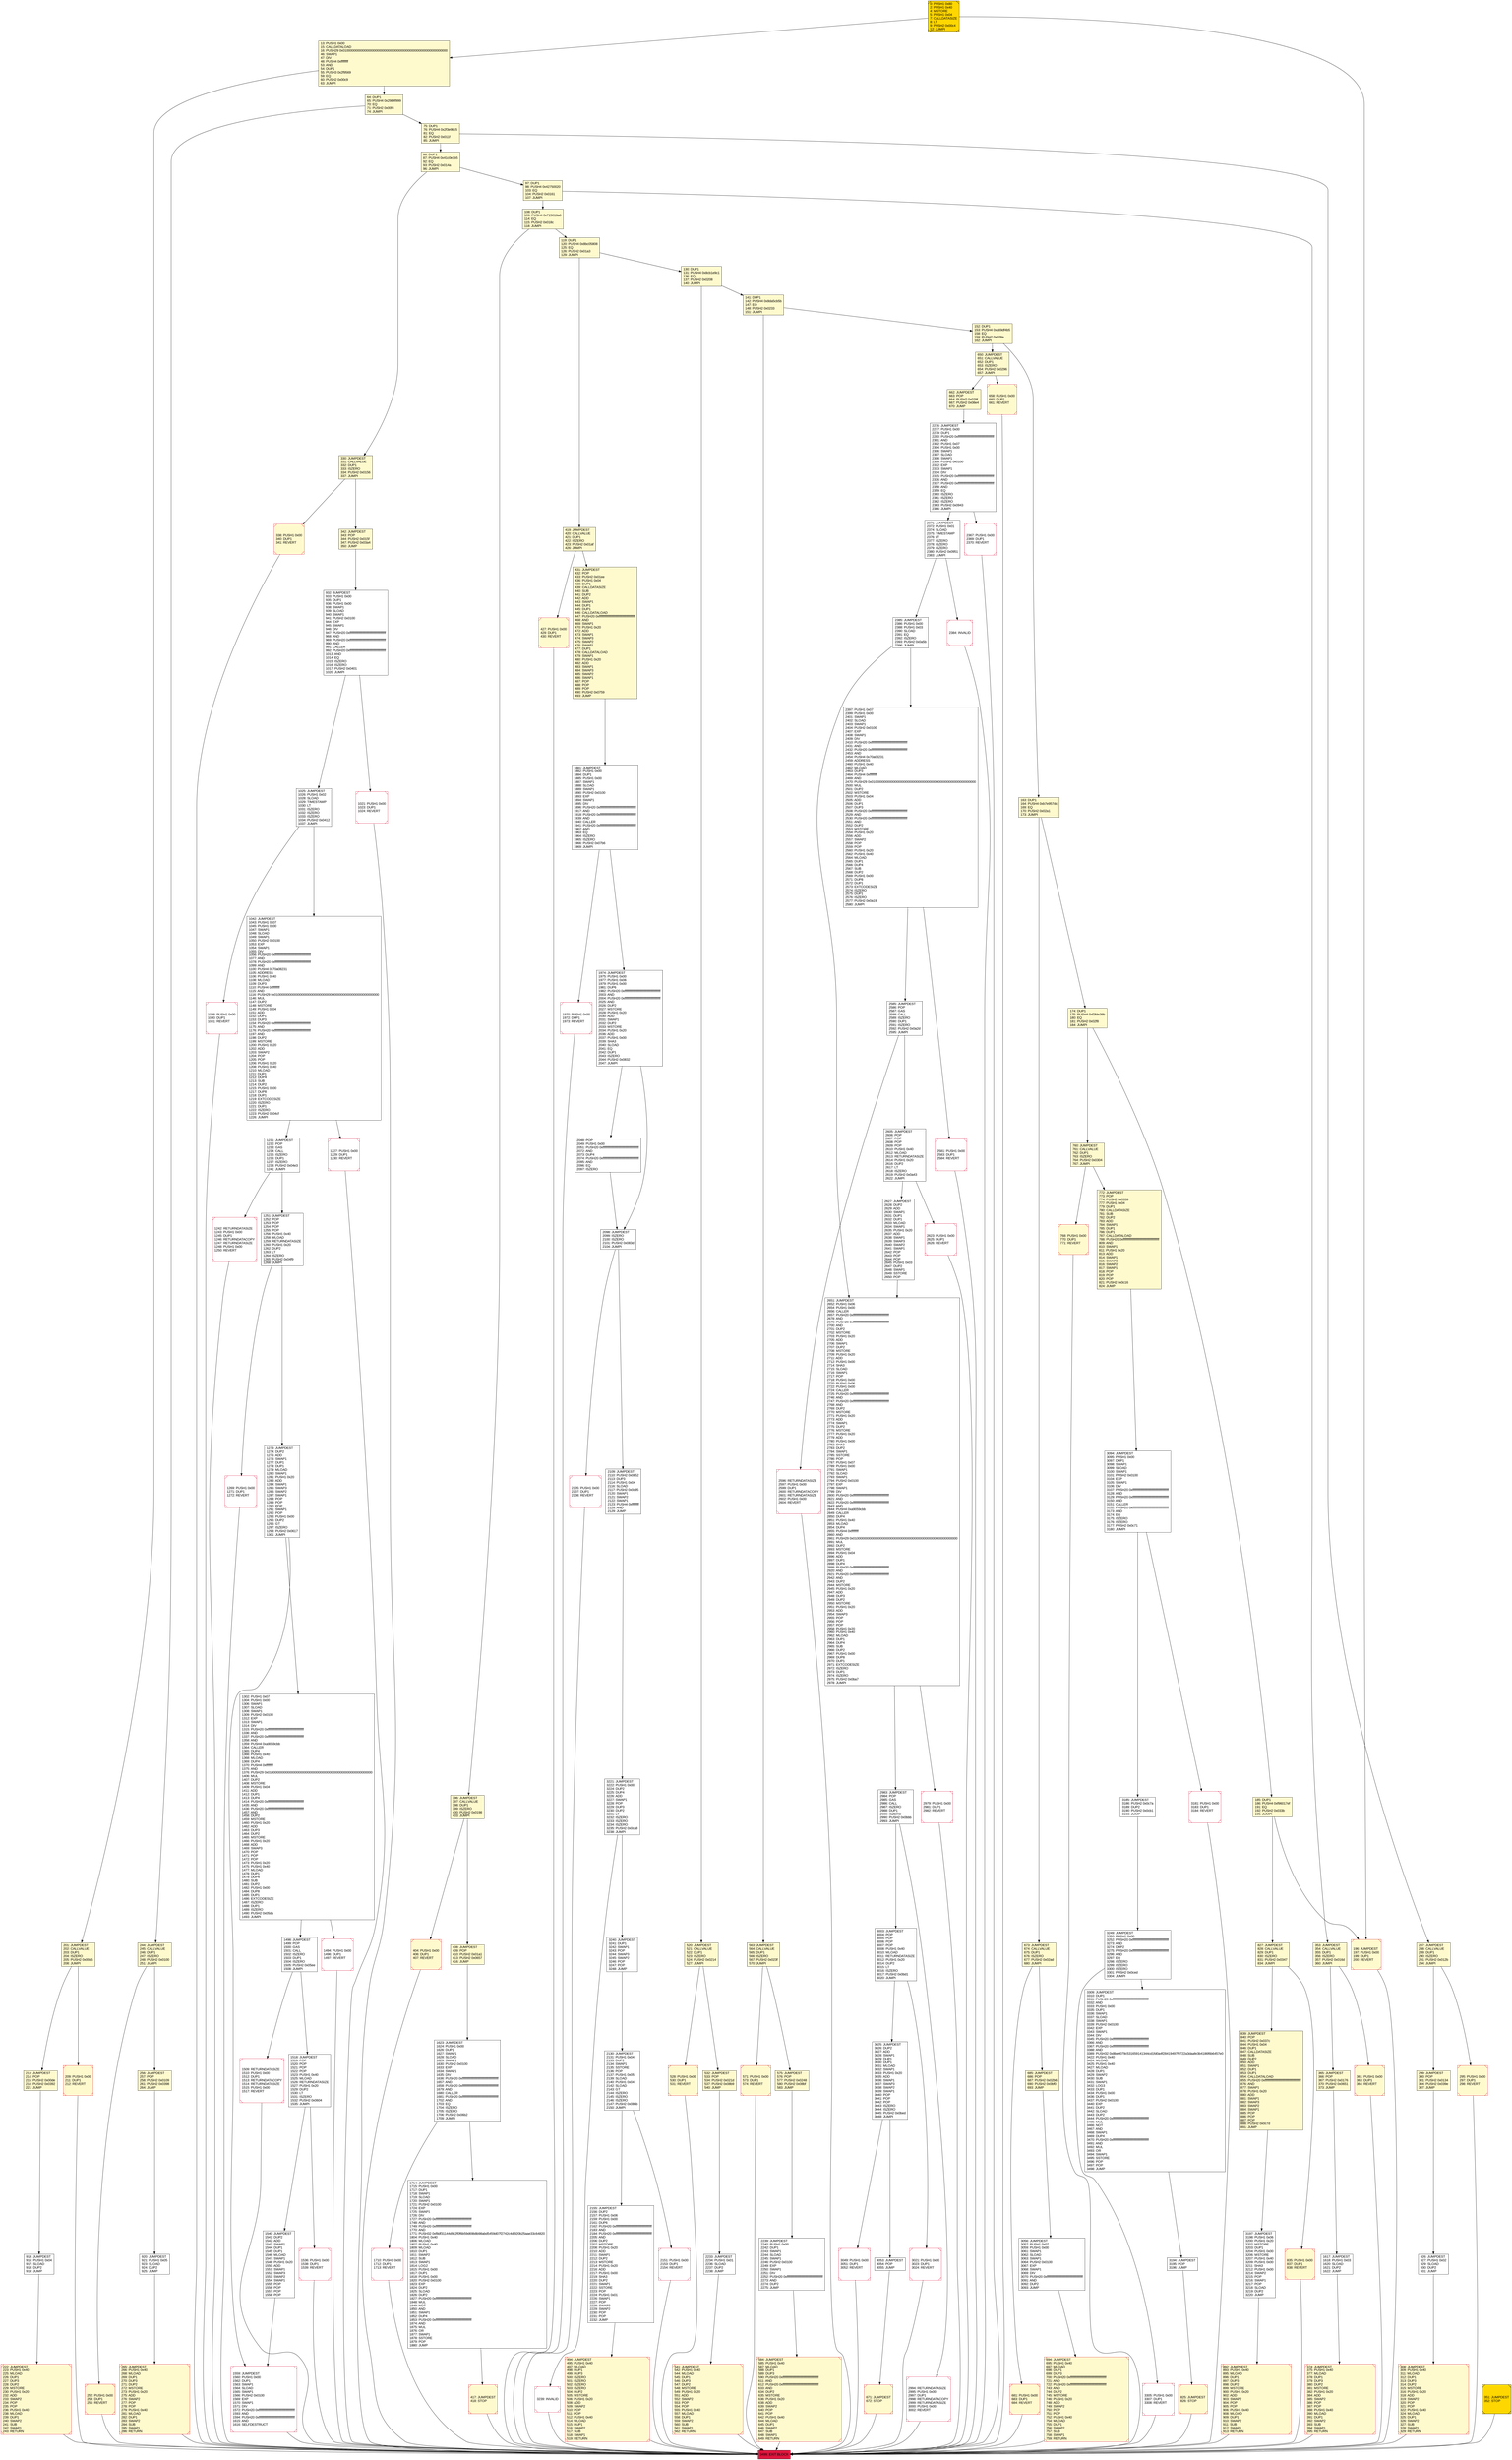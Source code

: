 digraph G {
bgcolor=transparent rankdir=UD;
node [shape=box style=filled color=black fillcolor=white fontname=arial fontcolor=black];
3249 [label="3249: JUMPDEST\l3250: PUSH1 0x00\l3252: PUSH20 0xffffffffffffffffffffffffffffffffffffffff\l3273: AND\l3274: DUP2\l3275: PUSH20 0xffffffffffffffffffffffffffffffffffffffff\l3296: AND\l3297: EQ\l3298: ISZERO\l3299: ISZERO\l3300: ISZERO\l3301: PUSH2 0x0ced\l3304: JUMPI\l" ];
760 [label="760: JUMPDEST\l761: CALLVALUE\l762: DUP1\l763: ISZERO\l764: PUSH2 0x0304\l767: JUMPI\l" fillcolor=lemonchiffon ];
2979 [label="2979: PUSH1 0x00\l2981: DUP1\l2982: REVERT\l" shape=Msquare color=crimson ];
827 [label="827: JUMPDEST\l828: CALLVALUE\l829: DUP1\l830: ISZERO\l831: PUSH2 0x0347\l834: JUMPI\l" fillcolor=lemonchiffon ];
3094 [label="3094: JUMPDEST\l3095: PUSH1 0x00\l3097: DUP1\l3098: SWAP1\l3099: SLOAD\l3100: SWAP1\l3101: PUSH2 0x0100\l3104: EXP\l3105: SWAP1\l3106: DIV\l3107: PUSH20 0xffffffffffffffffffffffffffffffffffffffff\l3128: AND\l3129: PUSH20 0xffffffffffffffffffffffffffffffffffffffff\l3150: AND\l3151: CALLER\l3152: PUSH20 0xffffffffffffffffffffffffffffffffffffffff\l3173: AND\l3174: EQ\l3175: ISZERO\l3176: ISZERO\l3177: PUSH2 0x0c71\l3180: JUMPI\l" ];
681 [label="681: PUSH1 0x00\l683: DUP1\l684: REVERT\l" fillcolor=lemonchiffon shape=Msquare color=crimson ];
427 [label="427: PUSH1 0x00\l429: DUP1\l430: REVERT\l" fillcolor=lemonchiffon shape=Msquare color=crimson ];
671 [label="671: JUMPDEST\l672: STOP\l" fillcolor=lemonchiffon shape=Msquare color=crimson ];
1710 [label="1710: PUSH1 0x00\l1712: DUP1\l1713: REVERT\l" shape=Msquare color=crimson ];
1970 [label="1970: PUSH1 0x00\l1972: DUP1\l1973: REVERT\l" shape=Msquare color=crimson ];
2627 [label="2627: JUMPDEST\l2628: DUP2\l2629: ADD\l2630: SWAP1\l2631: DUP1\l2632: DUP1\l2633: MLOAD\l2634: SWAP1\l2635: PUSH1 0x20\l2637: ADD\l2638: SWAP1\l2639: SWAP3\l2640: SWAP2\l2641: SWAP1\l2642: POP\l2643: POP\l2644: POP\l2645: PUSH1 0x03\l2647: DUP2\l2648: SWAP1\l2649: SSTORE\l2650: POP\l" ];
3239 [label="3239: INVALID\l" shape=Msquare color=crimson ];
584 [label="584: JUMPDEST\l585: PUSH1 0x40\l587: MLOAD\l588: DUP1\l589: DUP3\l590: PUSH20 0xffffffffffffffffffffffffffffffffffffffff\l611: AND\l612: PUSH20 0xffffffffffffffffffffffffffffffffffffffff\l633: AND\l634: DUP2\l635: MSTORE\l636: PUSH1 0x20\l638: ADD\l639: SWAP2\l640: POP\l641: POP\l642: PUSH1 0x40\l644: MLOAD\l645: DUP1\l646: SWAP2\l647: SUB\l648: SWAP1\l649: RETURN\l" fillcolor=lemonchiffon shape=Msquare color=crimson ];
0 [label="0: PUSH1 0x80\l2: PUSH1 0x40\l4: MSTORE\l5: PUSH1 0x04\l7: CALLDATASIZE\l8: LT\l9: PUSH2 0x00c4\l12: JUMPI\l" fillcolor=lemonchiffon shape=Msquare fillcolor=gold ];
97 [label="97: DUP1\l98: PUSH4 0x42750020\l103: EQ\l104: PUSH2 0x0161\l107: JUMPI\l" fillcolor=lemonchiffon ];
1025 [label="1025: JUMPDEST\l1026: PUSH1 0x02\l1028: SLOAD\l1029: TIMESTAMP\l1030: LT\l1031: ISZERO\l1032: ISZERO\l1033: ISZERO\l1034: PUSH2 0x0412\l1037: JUMPI\l" ];
839 [label="839: JUMPDEST\l840: POP\l841: PUSH2 0x037c\l844: PUSH1 0x04\l846: DUP1\l847: CALLDATASIZE\l848: SUB\l849: DUP2\l850: ADD\l851: SWAP1\l852: DUP1\l853: DUP1\l854: CALLDATALOAD\l855: PUSH20 0xffffffffffffffffffffffffffffffffffffffff\l876: AND\l877: SWAP1\l878: PUSH1 0x20\l880: ADD\l881: SWAP1\l882: SWAP3\l883: SWAP2\l884: SWAP1\l885: POP\l886: POP\l887: POP\l888: PUSH2 0x0c7d\l891: JUMP\l" fillcolor=lemonchiffon ];
1231 [label="1231: JUMPDEST\l1232: POP\l1233: GAS\l1234: CALL\l1235: ISZERO\l1236: DUP1\l1237: ISZERO\l1238: PUSH2 0x04e3\l1241: JUMPI\l" ];
1559 [label="1559: JUMPDEST\l1560: PUSH1 0x00\l1562: DUP1\l1563: SWAP1\l1564: SLOAD\l1565: SWAP1\l1566: PUSH2 0x0100\l1569: EXP\l1570: SWAP1\l1571: DIV\l1572: PUSH20 0xffffffffffffffffffffffffffffffffffffffff\l1593: AND\l1594: PUSH20 0xffffffffffffffffffffffffffffffffffffffff\l1615: AND\l1616: SELFDESTRUCT\l" shape=Msquare color=crimson ];
658 [label="658: PUSH1 0x00\l660: DUP1\l661: REVERT\l" fillcolor=lemonchiffon shape=Msquare color=crimson ];
299 [label="299: JUMPDEST\l300: POP\l301: PUSH2 0x0134\l304: PUSH2 0x039e\l307: JUMP\l" fillcolor=lemonchiffon ];
404 [label="404: PUSH1 0x00\l406: DUP1\l407: REVERT\l" fillcolor=lemonchiffon shape=Msquare color=crimson ];
417 [label="417: JUMPDEST\l418: STOP\l" fillcolor=lemonchiffon shape=Msquare color=crimson ];
163 [label="163: DUP1\l164: PUSH4 0xb7e957dc\l169: EQ\l170: PUSH2 0x02a1\l173: JUMPI\l" fillcolor=lemonchiffon ];
213 [label="213: JUMPDEST\l214: POP\l215: PUSH2 0x00de\l218: PUSH2 0x0392\l221: JUMP\l" fillcolor=lemonchiffon ];
408 [label="408: JUMPDEST\l409: POP\l410: PUSH2 0x01a1\l413: PUSH2 0x0657\l416: JUMP\l" fillcolor=lemonchiffon ];
287 [label="287: JUMPDEST\l288: CALLVALUE\l289: DUP1\l290: ISZERO\l291: PUSH2 0x012b\l294: JUMPI\l" fillcolor=lemonchiffon ];
2596 [label="2596: RETURNDATASIZE\l2597: PUSH1 0x00\l2599: DUP1\l2600: RETURNDATACOPY\l2601: RETURNDATASIZE\l2602: PUSH1 0x00\l2604: REVERT\l" shape=Msquare color=crimson ];
108 [label="108: DUP1\l109: PUSH4 0x715018a6\l114: EQ\l115: PUSH2 0x018c\l118: JUMPI\l" fillcolor=lemonchiffon ];
3049 [label="3049: PUSH1 0x00\l3051: DUP1\l3052: REVERT\l" shape=Msquare color=crimson ];
3305 [label="3305: PUSH1 0x00\l3307: DUP1\l3308: REVERT\l" shape=Msquare color=crimson ];
932 [label="932: JUMPDEST\l933: PUSH1 0x00\l935: DUP1\l936: PUSH1 0x00\l938: SWAP1\l939: SLOAD\l940: SWAP1\l941: PUSH2 0x0100\l944: EXP\l945: SWAP1\l946: DIV\l947: PUSH20 0xffffffffffffffffffffffffffffffffffffffff\l968: AND\l969: PUSH20 0xffffffffffffffffffffffffffffffffffffffff\l990: AND\l991: CALLER\l992: PUSH20 0xffffffffffffffffffffffffffffffffffffffff\l1013: AND\l1014: EQ\l1015: ISZERO\l1016: ISZERO\l1017: PUSH2 0x0401\l1020: JUMPI\l" ];
532 [label="532: JUMPDEST\l533: POP\l534: PUSH2 0x021d\l537: PUSH2 0x08b9\l540: JUMP\l" fillcolor=lemonchiffon ];
1251 [label="1251: JUMPDEST\l1252: POP\l1253: POP\l1254: POP\l1255: POP\l1256: PUSH1 0x40\l1258: MLOAD\l1259: RETURNDATASIZE\l1260: PUSH1 0x20\l1262: DUP2\l1263: LT\l1264: ISZERO\l1265: PUSH2 0x04f9\l1268: JUMPI\l" ];
353 [label="353: JUMPDEST\l354: CALLVALUE\l355: DUP1\l356: ISZERO\l357: PUSH2 0x016d\l360: JUMPI\l" fillcolor=lemonchiffon ];
1974 [label="1974: JUMPDEST\l1975: PUSH1 0x00\l1977: PUSH1 0x06\l1979: PUSH1 0x00\l1981: DUP6\l1982: PUSH20 0xffffffffffffffffffffffffffffffffffffffff\l2003: AND\l2004: PUSH20 0xffffffffffffffffffffffffffffffffffffffff\l2025: AND\l2026: DUP2\l2027: MSTORE\l2028: PUSH1 0x20\l2030: ADD\l2031: SWAP1\l2032: DUP2\l2033: MSTORE\l2034: PUSH1 0x20\l2036: ADD\l2037: PUSH1 0x00\l2039: SHA3\l2040: SLOAD\l2041: EQ\l2042: DUP1\l2043: ISZERO\l2044: PUSH2 0x0832\l2047: JUMPI\l" ];
1269 [label="1269: PUSH1 0x00\l1271: DUP1\l1272: REVERT\l" shape=Msquare color=crimson ];
662 [label="662: JUMPDEST\l663: POP\l664: PUSH2 0x029f\l667: PUSH2 0x08e4\l670: JUMP\l" fillcolor=lemonchiffon ];
2385 [label="2385: JUMPDEST\l2386: PUSH1 0x00\l2388: PUSH1 0x03\l2390: SLOAD\l2391: EQ\l2392: ISZERO\l2393: PUSH2 0x0a5b\l2396: JUMPI\l" ];
1881 [label="1881: JUMPDEST\l1882: PUSH1 0x00\l1884: DUP1\l1885: PUSH1 0x00\l1887: SWAP1\l1888: SLOAD\l1889: SWAP1\l1890: PUSH2 0x0100\l1893: EXP\l1894: SWAP1\l1895: DIV\l1896: PUSH20 0xffffffffffffffffffffffffffffffffffffffff\l1917: AND\l1918: PUSH20 0xffffffffffffffffffffffffffffffffffffffff\l1939: AND\l1940: CALLER\l1941: PUSH20 0xffffffffffffffffffffffffffffffffffffffff\l1962: AND\l1963: EQ\l1964: ISZERO\l1965: ISZERO\l1966: PUSH2 0x07b6\l1969: JUMPI\l" ];
914 [label="914: JUMPDEST\l915: PUSH1 0x04\l917: SLOAD\l918: DUP2\l919: JUMP\l" ];
1021 [label="1021: PUSH1 0x00\l1023: DUP1\l1024: REVERT\l" shape=Msquare color=crimson ];
252 [label="252: PUSH1 0x00\l254: DUP1\l255: REVERT\l" fillcolor=lemonchiffon shape=Msquare color=crimson ];
3194 [label="3194: JUMPDEST\l3195: POP\l3196: JUMP\l" ];
2983 [label="2983: JUMPDEST\l2984: POP\l2985: GAS\l2986: CALL\l2987: ISZERO\l2988: DUP1\l2989: ISZERO\l2990: PUSH2 0x0bbb\l2993: JUMPI\l" ];
431 [label="431: JUMPDEST\l432: POP\l433: PUSH2 0x01ee\l436: PUSH1 0x04\l438: DUP1\l439: CALLDATASIZE\l440: SUB\l441: DUP2\l442: ADD\l443: SWAP1\l444: DUP1\l445: DUP1\l446: CALLDATALOAD\l447: PUSH20 0xffffffffffffffffffffffffffffffffffffffff\l468: AND\l469: SWAP1\l470: PUSH1 0x20\l472: ADD\l473: SWAP1\l474: SWAP3\l475: SWAP2\l476: SWAP1\l477: DUP1\l478: CALLDATALOAD\l479: SWAP1\l480: PUSH1 0x20\l482: ADD\l483: SWAP1\l484: SWAP3\l485: SWAP2\l486: SWAP1\l487: POP\l488: POP\l489: POP\l490: PUSH2 0x0759\l493: JUMP\l" fillcolor=lemonchiffon ];
2155 [label="2155: JUMPDEST\l2156: DUP2\l2157: PUSH1 0x06\l2159: PUSH1 0x00\l2161: DUP6\l2162: PUSH20 0xffffffffffffffffffffffffffffffffffffffff\l2183: AND\l2184: PUSH20 0xffffffffffffffffffffffffffffffffffffffff\l2205: AND\l2206: DUP2\l2207: MSTORE\l2208: PUSH1 0x20\l2210: ADD\l2211: SWAP1\l2212: DUP2\l2213: MSTORE\l2214: PUSH1 0x20\l2216: ADD\l2217: PUSH1 0x00\l2219: SHA3\l2220: DUP2\l2221: SWAP1\l2222: SSTORE\l2223: POP\l2224: PUSH1 0x01\l2226: SWAP1\l2227: POP\l2228: SWAP3\l2229: SWAP2\l2230: POP\l2231: POP\l2232: JUMP\l" ];
419 [label="419: JUMPDEST\l420: CALLVALUE\l421: DUP1\l422: ISZERO\l423: PUSH2 0x01af\l426: JUMPI\l" fillcolor=lemonchiffon ];
3221 [label="3221: JUMPDEST\l3222: PUSH1 0x00\l3224: DUP2\l3225: DUP4\l3226: ADD\l3227: SWAP1\l3228: POP\l3229: DUP3\l3230: DUP2\l3231: LT\l3232: ISZERO\l3233: ISZERO\l3234: ISZERO\l3235: PUSH2 0x0ca8\l3238: JUMPI\l" ];
1498 [label="1498: JUMPDEST\l1499: POP\l1500: GAS\l1501: CALL\l1502: ISZERO\l1503: DUP1\l1504: ISZERO\l1505: PUSH2 0x05ee\l1508: JUMPI\l" ];
1518 [label="1518: JUMPDEST\l1519: POP\l1520: POP\l1521: POP\l1522: POP\l1523: PUSH1 0x40\l1525: MLOAD\l1526: RETURNDATASIZE\l1527: PUSH1 0x20\l1529: DUP2\l1530: LT\l1531: ISZERO\l1532: PUSH2 0x0604\l1535: JUMPI\l" ];
1227 [label="1227: PUSH1 0x00\l1229: DUP1\l1230: REVERT\l" shape=Msquare color=crimson ];
244 [label="244: JUMPDEST\l245: CALLVALUE\l246: DUP1\l247: ISZERO\l248: PUSH2 0x0100\l251: JUMPI\l" fillcolor=lemonchiffon ];
3021 [label="3021: PUSH1 0x00\l3023: DUP1\l3024: REVERT\l" shape=Msquare color=crimson ];
64 [label="64: DUP1\l65: PUSH4 0x2984f999\l70: EQ\l71: PUSH2 0x00f4\l74: JUMPI\l" fillcolor=lemonchiffon ];
222 [label="222: JUMPDEST\l223: PUSH1 0x40\l225: MLOAD\l226: DUP1\l227: DUP3\l228: DUP2\l229: MSTORE\l230: PUSH1 0x20\l232: ADD\l233: SWAP2\l234: POP\l235: POP\l236: PUSH1 0x40\l238: MLOAD\l239: DUP1\l240: SWAP2\l241: SUB\l242: SWAP1\l243: RETURN\l" fillcolor=lemonchiffon shape=Msquare color=crimson ];
920 [label="920: JUMPDEST\l921: PUSH1 0x05\l923: SLOAD\l924: DUP2\l925: JUMP\l" ];
2109 [label="2109: JUMPDEST\l2110: PUSH2 0x0852\l2113: DUP3\l2114: PUSH1 0x04\l2116: SLOAD\l2117: PUSH2 0x0c95\l2120: SWAP1\l2121: SWAP2\l2122: SWAP1\l2123: PUSH4 0xffffffff\l2128: AND\l2129: JUMP\l" ];
673 [label="673: JUMPDEST\l674: CALLVALUE\l675: DUP1\l676: ISZERO\l677: PUSH2 0x02ad\l680: JUMPI\l" fillcolor=lemonchiffon ];
209 [label="209: PUSH1 0x00\l211: DUP1\l212: REVERT\l" fillcolor=lemonchiffon shape=Msquare color=crimson ];
2098 [label="2098: JUMPDEST\l2099: ISZERO\l2100: ISZERO\l2101: PUSH2 0x083d\l2104: JUMPI\l" ];
1494 [label="1494: PUSH1 0x00\l1496: DUP1\l1497: REVERT\l" shape=Msquare color=crimson ];
330 [label="330: JUMPDEST\l331: CALLVALUE\l332: DUP1\l333: ISZERO\l334: PUSH2 0x0156\l337: JUMPI\l" fillcolor=lemonchiffon ];
1540 [label="1540: JUMPDEST\l1541: DUP2\l1542: ADD\l1543: SWAP1\l1544: DUP1\l1545: DUP1\l1546: MLOAD\l1547: SWAP1\l1548: PUSH1 0x20\l1550: ADD\l1551: SWAP1\l1552: SWAP3\l1553: SWAP2\l1554: SWAP1\l1555: POP\l1556: POP\l1557: POP\l1558: POP\l" ];
2371 [label="2371: JUMPDEST\l2372: PUSH1 0x01\l2374: SLOAD\l2375: TIMESTAMP\l2376: LT\l2377: ISZERO\l2378: ISZERO\l2379: ISZERO\l2380: PUSH2 0x0951\l2383: JUMPI\l" ];
174 [label="174: DUP1\l175: PUSH4 0xf2fde38b\l180: EQ\l181: PUSH2 0x02f8\l184: JUMPI\l" fillcolor=lemonchiffon ];
295 [label="295: PUSH1 0x00\l297: DUP1\l298: REVERT\l" fillcolor=lemonchiffon shape=Msquare color=crimson ];
563 [label="563: JUMPDEST\l564: CALLVALUE\l565: DUP1\l566: ISZERO\l567: PUSH2 0x023f\l570: JUMPI\l" fillcolor=lemonchiffon ];
308 [label="308: JUMPDEST\l309: PUSH1 0x40\l311: MLOAD\l312: DUP1\l313: DUP3\l314: DUP2\l315: MSTORE\l316: PUSH1 0x20\l318: ADD\l319: SWAP2\l320: POP\l321: POP\l322: PUSH1 0x40\l324: MLOAD\l325: DUP1\l326: SWAP2\l327: SUB\l328: SWAP1\l329: RETURN\l" fillcolor=lemonchiffon shape=Msquare color=crimson ];
2239 [label="2239: JUMPDEST\l2240: PUSH1 0x00\l2242: DUP1\l2243: SWAP1\l2244: SLOAD\l2245: SWAP1\l2246: PUSH2 0x0100\l2249: EXP\l2250: SWAP1\l2251: DIV\l2252: PUSH20 0xffffffffffffffffffffffffffffffffffffffff\l2273: AND\l2274: DUP2\l2275: JUMP\l" ];
1042 [label="1042: JUMPDEST\l1043: PUSH1 0x07\l1045: PUSH1 0x00\l1047: SWAP1\l1048: SLOAD\l1049: SWAP1\l1050: PUSH2 0x0100\l1053: EXP\l1054: SWAP1\l1055: DIV\l1056: PUSH20 0xffffffffffffffffffffffffffffffffffffffff\l1077: AND\l1078: PUSH20 0xffffffffffffffffffffffffffffffffffffffff\l1099: AND\l1100: PUSH4 0x70a08231\l1105: ADDRESS\l1106: PUSH1 0x40\l1108: MLOAD\l1109: DUP3\l1110: PUSH4 0xffffffff\l1115: AND\l1116: PUSH29 0x0100000000000000000000000000000000000000000000000000000000\l1146: MUL\l1147: DUP2\l1148: MSTORE\l1149: PUSH1 0x04\l1151: ADD\l1152: DUP1\l1153: DUP3\l1154: PUSH20 0xffffffffffffffffffffffffffffffffffffffff\l1175: AND\l1176: PUSH20 0xffffffffffffffffffffffffffffffffffffffff\l1197: AND\l1198: DUP2\l1199: MSTORE\l1200: PUSH1 0x20\l1202: ADD\l1203: SWAP2\l1204: POP\l1205: POP\l1206: PUSH1 0x20\l1208: PUSH1 0x40\l1210: MLOAD\l1211: DUP1\l1212: DUP4\l1213: SUB\l1214: DUP2\l1215: PUSH1 0x00\l1217: DUP8\l1218: DUP1\l1219: EXTCODESIZE\l1220: ISZERO\l1221: DUP1\l1222: ISZERO\l1223: PUSH2 0x04cf\l1226: JUMPI\l" ];
75 [label="75: DUP1\l76: PUSH4 0x2f3e9bc5\l81: EQ\l82: PUSH2 0x011f\l85: JUMPI\l" fillcolor=lemonchiffon ];
2276 [label="2276: JUMPDEST\l2277: PUSH1 0x00\l2279: DUP1\l2280: PUSH20 0xffffffffffffffffffffffffffffffffffffffff\l2301: AND\l2302: PUSH1 0x07\l2304: PUSH1 0x00\l2306: SWAP1\l2307: SLOAD\l2308: SWAP1\l2309: PUSH2 0x0100\l2312: EXP\l2313: SWAP1\l2314: DIV\l2315: PUSH20 0xffffffffffffffffffffffffffffffffffffffff\l2336: AND\l2337: PUSH20 0xffffffffffffffffffffffffffffffffffffffff\l2358: AND\l2359: EQ\l2360: ISZERO\l2361: ISZERO\l2362: ISZERO\l2363: PUSH2 0x0943\l2366: JUMPI\l" ];
2105 [label="2105: PUSH1 0x00\l2107: DUP1\l2108: REVERT\l" shape=Msquare color=crimson ];
571 [label="571: PUSH1 0x00\l573: DUP1\l574: REVERT\l" fillcolor=lemonchiffon shape=Msquare color=crimson ];
2367 [label="2367: PUSH1 0x00\l2369: DUP1\l2370: REVERT\l" shape=Msquare color=crimson ];
2623 [label="2623: PUSH1 0x00\l2625: DUP1\l2626: REVERT\l" shape=Msquare color=crimson ];
3309 [label="3309: JUMPDEST\l3310: DUP1\l3311: PUSH20 0xffffffffffffffffffffffffffffffffffffffff\l3332: AND\l3333: PUSH1 0x00\l3335: DUP1\l3336: SWAP1\l3337: SLOAD\l3338: SWAP1\l3339: PUSH2 0x0100\l3342: EXP\l3343: SWAP1\l3344: DIV\l3345: PUSH20 0xffffffffffffffffffffffffffffffffffffffff\l3366: AND\l3367: PUSH20 0xffffffffffffffffffffffffffffffffffffffff\l3388: AND\l3389: PUSH32 0x8be0079c531659141344cd1fd0a4f28419497f9722a3daafe3b4186f6b6457e0\l3422: PUSH1 0x40\l3424: MLOAD\l3425: PUSH1 0x40\l3427: MLOAD\l3428: DUP1\l3429: SWAP2\l3430: SUB\l3431: SWAP1\l3432: LOG3\l3433: DUP1\l3434: PUSH1 0x00\l3436: DUP1\l3437: PUSH2 0x0100\l3440: EXP\l3441: DUP2\l3442: SLOAD\l3443: DUP2\l3444: PUSH20 0xffffffffffffffffffffffffffffffffffffffff\l3465: MUL\l3466: NOT\l3467: AND\l3468: SWAP1\l3469: DUP4\l3470: PUSH20 0xffffffffffffffffffffffffffffffffffffffff\l3491: AND\l3492: MUL\l3493: OR\l3494: SWAP1\l3495: SSTORE\l3496: POP\l3497: POP\l3498: JUMP\l" ];
768 [label="768: PUSH1 0x00\l770: DUP1\l771: REVERT\l" fillcolor=lemonchiffon shape=Msquare color=crimson ];
1536 [label="1536: PUSH1 0x00\l1538: DUP1\l1539: REVERT\l" shape=Msquare color=crimson ];
2605 [label="2605: JUMPDEST\l2606: POP\l2607: POP\l2608: POP\l2609: POP\l2610: PUSH1 0x40\l2612: MLOAD\l2613: RETURNDATASIZE\l2614: PUSH1 0x20\l2616: DUP2\l2617: LT\l2618: ISZERO\l2619: PUSH2 0x0a43\l2622: JUMPI\l" ];
1273 [label="1273: JUMPDEST\l1274: DUP2\l1275: ADD\l1276: SWAP1\l1277: DUP1\l1278: DUP1\l1279: MLOAD\l1280: SWAP1\l1281: PUSH1 0x20\l1283: ADD\l1284: SWAP1\l1285: SWAP3\l1286: SWAP2\l1287: SWAP1\l1288: POP\l1289: POP\l1290: POP\l1291: SWAP1\l1292: POP\l1293: PUSH1 0x00\l1295: DUP2\l1296: GT\l1297: ISZERO\l1298: PUSH2 0x0617\l1301: JUMPI\l" ];
119 [label="119: DUP1\l120: PUSH4 0x8bc05808\l125: EQ\l126: PUSH2 0x01a3\l129: JUMPI\l" fillcolor=lemonchiffon ];
2994 [label="2994: RETURNDATASIZE\l2995: PUSH1 0x00\l2997: DUP1\l2998: RETURNDATACOPY\l2999: RETURNDATASIZE\l3000: PUSH1 0x00\l3002: REVERT\l" shape=Msquare color=crimson ];
3240 [label="3240: JUMPDEST\l3241: DUP1\l3242: SWAP1\l3243: POP\l3244: SWAP3\l3245: SWAP2\l3246: POP\l3247: POP\l3248: JUMP\l" ];
3499 [label="3499: EXIT BLOCK\l" fillcolor=crimson ];
141 [label="141: DUP1\l142: PUSH4 0x8da5cb5b\l147: EQ\l148: PUSH2 0x0233\l151: JUMPI\l" fillcolor=lemonchiffon ];
825 [label="825: JUMPDEST\l826: STOP\l" fillcolor=lemonchiffon shape=Msquare color=crimson ];
13 [label="13: PUSH1 0x00\l15: CALLDATALOAD\l16: PUSH29 0x0100000000000000000000000000000000000000000000000000000000\l46: SWAP1\l47: DIV\l48: PUSH4 0xffffffff\l53: AND\l54: DUP1\l55: PUSH3 0x2f9569\l59: EQ\l60: PUSH2 0x00c9\l63: JUMPI\l" fillcolor=lemonchiffon ];
541 [label="541: JUMPDEST\l542: PUSH1 0x40\l544: MLOAD\l545: DUP1\l546: DUP3\l547: DUP2\l548: MSTORE\l549: PUSH1 0x20\l551: ADD\l552: SWAP2\l553: POP\l554: POP\l555: PUSH1 0x40\l557: MLOAD\l558: DUP1\l559: SWAP2\l560: SUB\l561: SWAP1\l562: RETURN\l" fillcolor=lemonchiffon shape=Msquare color=crimson ];
772 [label="772: JUMPDEST\l773: POP\l774: PUSH2 0x0339\l777: PUSH1 0x04\l779: DUP1\l780: CALLDATASIZE\l781: SUB\l782: DUP2\l783: ADD\l784: SWAP1\l785: DUP1\l786: DUP1\l787: CALLDATALOAD\l788: PUSH20 0xffffffffffffffffffffffffffffffffffffffff\l809: AND\l810: SWAP1\l811: PUSH1 0x20\l813: ADD\l814: SWAP1\l815: SWAP3\l816: SWAP2\l817: SWAP1\l818: POP\l819: POP\l820: POP\l821: PUSH2 0x0c16\l824: JUMP\l" fillcolor=lemonchiffon ];
1038 [label="1038: PUSH1 0x00\l1040: DUP1\l1041: REVERT\l" shape=Msquare color=crimson ];
201 [label="201: JUMPDEST\l202: CALLVALUE\l203: DUP1\l204: ISZERO\l205: PUSH2 0x00d5\l208: JUMPI\l" fillcolor=lemonchiffon ];
528 [label="528: PUSH1 0x00\l530: DUP1\l531: REVERT\l" fillcolor=lemonchiffon shape=Msquare color=crimson ];
2130 [label="2130: JUMPDEST\l2131: PUSH1 0x04\l2133: DUP2\l2134: SWAP1\l2135: SSTORE\l2136: POP\l2137: PUSH1 0x05\l2139: SLOAD\l2140: PUSH1 0x04\l2142: SLOAD\l2143: GT\l2144: ISZERO\l2145: ISZERO\l2146: ISZERO\l2147: PUSH2 0x086b\l2150: JUMPI\l" ];
2397 [label="2397: PUSH1 0x07\l2399: PUSH1 0x00\l2401: SWAP1\l2402: SLOAD\l2403: SWAP1\l2404: PUSH2 0x0100\l2407: EXP\l2408: SWAP1\l2409: DIV\l2410: PUSH20 0xffffffffffffffffffffffffffffffffffffffff\l2431: AND\l2432: PUSH20 0xffffffffffffffffffffffffffffffffffffffff\l2453: AND\l2454: PUSH4 0x70a08231\l2459: ADDRESS\l2460: PUSH1 0x40\l2462: MLOAD\l2463: DUP3\l2464: PUSH4 0xffffffff\l2469: AND\l2470: PUSH29 0x0100000000000000000000000000000000000000000000000000000000\l2500: MUL\l2501: DUP2\l2502: MSTORE\l2503: PUSH1 0x04\l2505: ADD\l2506: DUP1\l2507: DUP3\l2508: PUSH20 0xffffffffffffffffffffffffffffffffffffffff\l2529: AND\l2530: PUSH20 0xffffffffffffffffffffffffffffffffffffffff\l2551: AND\l2552: DUP2\l2553: MSTORE\l2554: PUSH1 0x20\l2556: ADD\l2557: SWAP2\l2558: POP\l2559: POP\l2560: PUSH1 0x20\l2562: PUSH1 0x40\l2564: MLOAD\l2565: DUP1\l2566: DUP4\l2567: SUB\l2568: DUP2\l2569: PUSH1 0x00\l2571: DUP8\l2572: DUP1\l2573: EXTCODESIZE\l2574: ISZERO\l2575: DUP1\l2576: ISZERO\l2577: PUSH2 0x0a19\l2580: JUMPI\l" ];
2581 [label="2581: PUSH1 0x00\l2583: DUP1\l2584: REVERT\l" shape=Msquare color=crimson ];
396 [label="396: JUMPDEST\l397: CALLVALUE\l398: DUP1\l399: ISZERO\l400: PUSH2 0x0198\l403: JUMPI\l" fillcolor=lemonchiffon ];
3197 [label="3197: JUMPDEST\l3198: PUSH1 0x06\l3200: PUSH1 0x20\l3202: MSTORE\l3203: DUP1\l3204: PUSH1 0x00\l3206: MSTORE\l3207: PUSH1 0x40\l3209: PUSH1 0x00\l3211: SHA3\l3212: PUSH1 0x00\l3214: SWAP2\l3215: POP\l3216: SWAP1\l3217: POP\l3218: SLOAD\l3219: DUP2\l3220: JUMP\l" ];
130 [label="130: DUP1\l131: PUSH4 0x8cb1e9c1\l136: EQ\l137: PUSH2 0x0208\l140: JUMPI\l" fillcolor=lemonchiffon ];
1714 [label="1714: JUMPDEST\l1715: PUSH1 0x00\l1717: DUP1\l1718: SWAP1\l1719: SLOAD\l1720: SWAP1\l1721: PUSH2 0x0100\l1724: EXP\l1725: SWAP1\l1726: DIV\l1727: PUSH20 0xffffffffffffffffffffffffffffffffffffffff\l1748: AND\l1749: PUSH20 0xffffffffffffffffffffffffffffffffffffffff\l1770: AND\l1771: PUSH32 0xf8df31144d9c2f0f6b59d69b8b98abd5459d07f2742c4df920b25aae33c64820\l1804: PUSH1 0x40\l1806: MLOAD\l1807: PUSH1 0x40\l1809: MLOAD\l1810: DUP1\l1811: SWAP2\l1812: SUB\l1813: SWAP1\l1814: LOG2\l1815: PUSH1 0x00\l1817: DUP1\l1818: PUSH1 0x00\l1820: PUSH2 0x0100\l1823: EXP\l1824: DUP2\l1825: SLOAD\l1826: DUP2\l1827: PUSH20 0xffffffffffffffffffffffffffffffffffffffff\l1848: MUL\l1849: NOT\l1850: AND\l1851: SWAP1\l1852: DUP4\l1853: PUSH20 0xffffffffffffffffffffffffffffffffffffffff\l1874: AND\l1875: MUL\l1876: OR\l1877: SWAP1\l1878: SSTORE\l1879: POP\l1880: JUMP\l" ];
265 [label="265: JUMPDEST\l266: PUSH1 0x40\l268: MLOAD\l269: DUP1\l270: DUP3\l271: DUP2\l272: MSTORE\l273: PUSH1 0x20\l275: ADD\l276: SWAP2\l277: POP\l278: POP\l279: PUSH1 0x40\l281: MLOAD\l282: DUP1\l283: SWAP2\l284: SUB\l285: SWAP1\l286: RETURN\l" fillcolor=lemonchiffon shape=Msquare color=crimson ];
3185 [label="3185: JUMPDEST\l3186: PUSH2 0x0c7a\l3189: DUP2\l3190: PUSH2 0x0cb1\l3193: JUMP\l" ];
196 [label="196: JUMPDEST\l197: PUSH1 0x00\l199: DUP1\l200: REVERT\l" fillcolor=lemonchiffon shape=Msquare color=crimson ];
1242 [label="1242: RETURNDATASIZE\l1243: PUSH1 0x00\l1245: DUP1\l1246: RETURNDATACOPY\l1247: RETURNDATASIZE\l1248: PUSH1 0x00\l1250: REVERT\l" shape=Msquare color=crimson ];
520 [label="520: JUMPDEST\l521: CALLVALUE\l522: DUP1\l523: ISZERO\l524: PUSH2 0x0214\l527: JUMPI\l" fillcolor=lemonchiffon ];
256 [label="256: JUMPDEST\l257: POP\l258: PUSH2 0x0109\l261: PUSH2 0x0398\l264: JUMP\l" fillcolor=lemonchiffon ];
86 [label="86: DUP1\l87: PUSH4 0x41c0e1b5\l92: EQ\l93: PUSH2 0x014a\l96: JUMPI\l" fillcolor=lemonchiffon ];
374 [label="374: JUMPDEST\l375: PUSH1 0x40\l377: MLOAD\l378: DUP1\l379: DUP3\l380: DUP2\l381: MSTORE\l382: PUSH1 0x20\l384: ADD\l385: SWAP2\l386: POP\l387: POP\l388: PUSH1 0x40\l390: MLOAD\l391: DUP1\l392: SWAP2\l393: SUB\l394: SWAP1\l395: RETURN\l" fillcolor=lemonchiffon shape=Msquare color=crimson ];
650 [label="650: JUMPDEST\l651: CALLVALUE\l652: DUP1\l653: ISZERO\l654: PUSH2 0x0296\l657: JUMPI\l" fillcolor=lemonchiffon ];
2151 [label="2151: PUSH1 0x00\l2153: DUP1\l2154: REVERT\l" shape=Msquare color=crimson ];
361 [label="361: PUSH1 0x00\l363: DUP1\l364: REVERT\l" fillcolor=lemonchiffon shape=Msquare color=crimson ];
3053 [label="3053: JUMPDEST\l3054: POP\l3055: JUMP\l" ];
351 [label="351: JUMPDEST\l352: STOP\l" fillcolor=lemonchiffon shape=Msquare fillcolor=gold ];
3181 [label="3181: PUSH1 0x00\l3183: DUP1\l3184: REVERT\l" shape=Msquare color=crimson ];
892 [label="892: JUMPDEST\l893: PUSH1 0x40\l895: MLOAD\l896: DUP1\l897: DUP3\l898: DUP2\l899: MSTORE\l900: PUSH1 0x20\l902: ADD\l903: SWAP2\l904: POP\l905: POP\l906: PUSH1 0x40\l908: MLOAD\l909: DUP1\l910: SWAP2\l911: SUB\l912: SWAP1\l913: RETURN\l" fillcolor=lemonchiffon shape=Msquare color=crimson ];
494 [label="494: JUMPDEST\l495: PUSH1 0x40\l497: MLOAD\l498: DUP1\l499: DUP3\l500: ISZERO\l501: ISZERO\l502: ISZERO\l503: ISZERO\l504: DUP2\l505: MSTORE\l506: PUSH1 0x20\l508: ADD\l509: SWAP2\l510: POP\l511: POP\l512: PUSH1 0x40\l514: MLOAD\l515: DUP1\l516: SWAP2\l517: SUB\l518: SWAP1\l519: RETURN\l" fillcolor=lemonchiffon shape=Msquare color=crimson ];
1302 [label="1302: PUSH1 0x07\l1304: PUSH1 0x00\l1306: SWAP1\l1307: SLOAD\l1308: SWAP1\l1309: PUSH2 0x0100\l1312: EXP\l1313: SWAP1\l1314: DIV\l1315: PUSH20 0xffffffffffffffffffffffffffffffffffffffff\l1336: AND\l1337: PUSH20 0xffffffffffffffffffffffffffffffffffffffff\l1358: AND\l1359: PUSH4 0xa9059cbb\l1364: CALLER\l1365: DUP4\l1366: PUSH1 0x40\l1368: MLOAD\l1369: DUP4\l1370: PUSH4 0xffffffff\l1375: AND\l1376: PUSH29 0x0100000000000000000000000000000000000000000000000000000000\l1406: MUL\l1407: DUP2\l1408: MSTORE\l1409: PUSH1 0x04\l1411: ADD\l1412: DUP1\l1413: DUP4\l1414: PUSH20 0xffffffffffffffffffffffffffffffffffffffff\l1435: AND\l1436: PUSH20 0xffffffffffffffffffffffffffffffffffffffff\l1457: AND\l1458: DUP2\l1459: MSTORE\l1460: PUSH1 0x20\l1462: ADD\l1463: DUP3\l1464: DUP2\l1465: MSTORE\l1466: PUSH1 0x20\l1468: ADD\l1469: SWAP3\l1470: POP\l1471: POP\l1472: POP\l1473: PUSH1 0x20\l1475: PUSH1 0x40\l1477: MLOAD\l1478: DUP1\l1479: DUP4\l1480: SUB\l1481: DUP2\l1482: PUSH1 0x00\l1484: DUP8\l1485: DUP1\l1486: EXTCODESIZE\l1487: ISZERO\l1488: DUP1\l1489: ISZERO\l1490: PUSH2 0x05da\l1493: JUMPI\l" ];
3025 [label="3025: JUMPDEST\l3026: DUP2\l3027: ADD\l3028: SWAP1\l3029: DUP1\l3030: DUP1\l3031: MLOAD\l3032: SWAP1\l3033: PUSH1 0x20\l3035: ADD\l3036: SWAP1\l3037: SWAP3\l3038: SWAP2\l3039: SWAP1\l3040: POP\l3041: POP\l3042: POP\l3043: ISZERO\l3044: ISZERO\l3045: PUSH2 0x0bed\l3048: JUMPI\l" ];
2651 [label="2651: JUMPDEST\l2652: PUSH1 0x06\l2654: PUSH1 0x00\l2656: CALLER\l2657: PUSH20 0xffffffffffffffffffffffffffffffffffffffff\l2678: AND\l2679: PUSH20 0xffffffffffffffffffffffffffffffffffffffff\l2700: AND\l2701: DUP2\l2702: MSTORE\l2703: PUSH1 0x20\l2705: ADD\l2706: SWAP1\l2707: DUP2\l2708: MSTORE\l2709: PUSH1 0x20\l2711: ADD\l2712: PUSH1 0x00\l2714: SHA3\l2715: SLOAD\l2716: SWAP1\l2717: POP\l2718: PUSH1 0x00\l2720: PUSH1 0x06\l2722: PUSH1 0x00\l2724: CALLER\l2725: PUSH20 0xffffffffffffffffffffffffffffffffffffffff\l2746: AND\l2747: PUSH20 0xffffffffffffffffffffffffffffffffffffffff\l2768: AND\l2769: DUP2\l2770: MSTORE\l2771: PUSH1 0x20\l2773: ADD\l2774: SWAP1\l2775: DUP2\l2776: MSTORE\l2777: PUSH1 0x20\l2779: ADD\l2780: PUSH1 0x00\l2782: SHA3\l2783: DUP2\l2784: SWAP1\l2785: SSTORE\l2786: POP\l2787: PUSH1 0x07\l2789: PUSH1 0x00\l2791: SWAP1\l2792: SLOAD\l2793: SWAP1\l2794: PUSH2 0x0100\l2797: EXP\l2798: SWAP1\l2799: DIV\l2800: PUSH20 0xffffffffffffffffffffffffffffffffffffffff\l2821: AND\l2822: PUSH20 0xffffffffffffffffffffffffffffffffffffffff\l2843: AND\l2844: PUSH4 0xa9059cbb\l2849: CALLER\l2850: DUP4\l2851: PUSH1 0x40\l2853: MLOAD\l2854: DUP4\l2855: PUSH4 0xffffffff\l2860: AND\l2861: PUSH29 0x0100000000000000000000000000000000000000000000000000000000\l2891: MUL\l2892: DUP2\l2893: MSTORE\l2894: PUSH1 0x04\l2896: ADD\l2897: DUP1\l2898: DUP4\l2899: PUSH20 0xffffffffffffffffffffffffffffffffffffffff\l2920: AND\l2921: PUSH20 0xffffffffffffffffffffffffffffffffffffffff\l2942: AND\l2943: DUP2\l2944: MSTORE\l2945: PUSH1 0x20\l2947: ADD\l2948: DUP3\l2949: DUP2\l2950: MSTORE\l2951: PUSH1 0x20\l2953: ADD\l2954: SWAP3\l2955: POP\l2956: POP\l2957: POP\l2958: PUSH1 0x20\l2960: PUSH1 0x40\l2962: MLOAD\l2963: DUP1\l2964: DUP4\l2965: SUB\l2966: DUP2\l2967: PUSH1 0x00\l2969: DUP8\l2970: DUP1\l2971: EXTCODESIZE\l2972: ISZERO\l2973: DUP1\l2974: ISZERO\l2975: PUSH2 0x0ba7\l2978: JUMPI\l" ];
342 [label="342: JUMPDEST\l343: POP\l344: PUSH2 0x015f\l347: PUSH2 0x03a4\l350: JUMP\l" fillcolor=lemonchiffon ];
926 [label="926: JUMPDEST\l927: PUSH1 0x02\l929: SLOAD\l930: DUP2\l931: JUMP\l" ];
835 [label="835: PUSH1 0x00\l837: DUP1\l838: REVERT\l" fillcolor=lemonchiffon shape=Msquare color=crimson ];
3003 [label="3003: JUMPDEST\l3004: POP\l3005: POP\l3006: POP\l3007: POP\l3008: PUSH1 0x40\l3010: MLOAD\l3011: RETURNDATASIZE\l3012: PUSH1 0x20\l3014: DUP2\l3015: LT\l3016: ISZERO\l3017: PUSH2 0x0bd1\l3020: JUMPI\l" ];
694 [label="694: JUMPDEST\l695: PUSH1 0x40\l697: MLOAD\l698: DUP1\l699: DUP3\l700: PUSH20 0xffffffffffffffffffffffffffffffffffffffff\l721: AND\l722: PUSH20 0xffffffffffffffffffffffffffffffffffffffff\l743: AND\l744: DUP2\l745: MSTORE\l746: PUSH1 0x20\l748: ADD\l749: SWAP2\l750: POP\l751: POP\l752: PUSH1 0x40\l754: MLOAD\l755: DUP1\l756: SWAP2\l757: SUB\l758: SWAP1\l759: RETURN\l" fillcolor=lemonchiffon shape=Msquare color=crimson ];
185 [label="185: DUP1\l186: PUSH4 0xf96017ef\l191: EQ\l192: PUSH2 0x033b\l195: JUMPI\l" fillcolor=lemonchiffon ];
575 [label="575: JUMPDEST\l576: POP\l577: PUSH2 0x0248\l580: PUSH2 0x08bf\l583: JUMP\l" fillcolor=lemonchiffon ];
365 [label="365: JUMPDEST\l366: POP\l367: PUSH2 0x0176\l370: PUSH2 0x0651\l373: JUMP\l" fillcolor=lemonchiffon ];
2233 [label="2233: JUMPDEST\l2234: PUSH1 0x01\l2236: SLOAD\l2237: DUP2\l2238: JUMP\l" ];
2384 [label="2384: INVALID\l" shape=Msquare color=crimson ];
338 [label="338: PUSH1 0x00\l340: DUP1\l341: REVERT\l" fillcolor=lemonchiffon shape=Msquare color=crimson ];
2585 [label="2585: JUMPDEST\l2586: POP\l2587: GAS\l2588: CALL\l2589: ISZERO\l2590: DUP1\l2591: ISZERO\l2592: PUSH2 0x0a2d\l2595: JUMPI\l" ];
152 [label="152: DUP1\l153: PUSH4 0xa69df4b5\l158: EQ\l159: PUSH2 0x028a\l162: JUMPI\l" fillcolor=lemonchiffon ];
1617 [label="1617: JUMPDEST\l1618: PUSH1 0x03\l1620: SLOAD\l1621: DUP2\l1622: JUMP\l" ];
1623 [label="1623: JUMPDEST\l1624: PUSH1 0x00\l1626: DUP1\l1627: SWAP1\l1628: SLOAD\l1629: SWAP1\l1630: PUSH2 0x0100\l1633: EXP\l1634: SWAP1\l1635: DIV\l1636: PUSH20 0xffffffffffffffffffffffffffffffffffffffff\l1657: AND\l1658: PUSH20 0xffffffffffffffffffffffffffffffffffffffff\l1679: AND\l1680: CALLER\l1681: PUSH20 0xffffffffffffffffffffffffffffffffffffffff\l1702: AND\l1703: EQ\l1704: ISZERO\l1705: ISZERO\l1706: PUSH2 0x06b2\l1709: JUMPI\l" ];
3056 [label="3056: JUMPDEST\l3057: PUSH1 0x07\l3059: PUSH1 0x00\l3061: SWAP1\l3062: SLOAD\l3063: SWAP1\l3064: PUSH2 0x0100\l3067: EXP\l3068: SWAP1\l3069: DIV\l3070: PUSH20 0xffffffffffffffffffffffffffffffffffffffff\l3091: AND\l3092: DUP2\l3093: JUMP\l" ];
685 [label="685: JUMPDEST\l686: POP\l687: PUSH2 0x02b6\l690: PUSH2 0x0bf0\l693: JUMP\l" fillcolor=lemonchiffon ];
1509 [label="1509: RETURNDATASIZE\l1510: PUSH1 0x00\l1512: DUP1\l1513: RETURNDATACOPY\l1514: RETURNDATASIZE\l1515: PUSH1 0x00\l1517: REVERT\l" shape=Msquare color=crimson ];
2048 [label="2048: POP\l2049: PUSH1 0x00\l2051: PUSH20 0xffffffffffffffffffffffffffffffffffffffff\l2072: AND\l2073: DUP4\l2074: PUSH20 0xffffffffffffffffffffffffffffffffffffffff\l2095: AND\l2096: EQ\l2097: ISZERO\l" ];
685 -> 3056;
2994 -> 3499;
1038 -> 3499;
541 -> 3499;
64 -> 244;
431 -> 1881;
825 -> 3499;
2276 -> 2367;
2397 -> 2581;
287 -> 299;
768 -> 3499;
1536 -> 3499;
2109 -> 3221;
1498 -> 1518;
265 -> 3499;
130 -> 141;
932 -> 1021;
1518 -> 1540;
3025 -> 3053;
1881 -> 1974;
3240 -> 2130;
3056 -> 694;
528 -> 3499;
2098 -> 2109;
119 -> 130;
563 -> 571;
1251 -> 1269;
13 -> 201;
365 -> 1617;
2581 -> 3499;
2371 -> 2385;
185 -> 196;
141 -> 563;
308 -> 3499;
295 -> 3499;
152 -> 650;
571 -> 3499;
914 -> 222;
827 -> 839;
1617 -> 374;
2105 -> 3499;
2367 -> 3499;
2623 -> 3499;
244 -> 252;
1974 -> 2098;
3003 -> 3025;
419 -> 431;
2605 -> 2623;
2233 -> 541;
2384 -> 3499;
163 -> 673;
2397 -> 2585;
3249 -> 3305;
835 -> 3499;
1881 -> 1970;
1540 -> 1559;
694 -> 3499;
1623 -> 1714;
2585 -> 2605;
1509 -> 3499;
338 -> 3499;
141 -> 152;
75 -> 86;
351 -> 3499;
563 -> 575;
361 -> 3499;
97 -> 108;
213 -> 914;
892 -> 3499;
932 -> 1025;
174 -> 185;
926 -> 308;
3181 -> 3499;
196 -> 3499;
419 -> 427;
1242 -> 3499;
97 -> 353;
2151 -> 3499;
374 -> 3499;
575 -> 2239;
1273 -> 1302;
520 -> 528;
2130 -> 2151;
3197 -> 892;
673 -> 681;
1231 -> 1251;
494 -> 3499;
130 -> 520;
3221 -> 3239;
2651 -> 2983;
174 -> 760;
396 -> 404;
1025 -> 1038;
353 -> 361;
2385 -> 2651;
201 -> 213;
839 -> 3197;
330 -> 338;
2048 -> 2098;
396 -> 408;
520 -> 532;
1714 -> 417;
2155 -> 494;
673 -> 685;
3003 -> 3021;
650 -> 662;
1273 -> 1559;
2371 -> 2384;
2239 -> 584;
2596 -> 3499;
3025 -> 3049;
658 -> 3499;
330 -> 342;
1559 -> 3499;
1498 -> 1509;
404 -> 3499;
417 -> 3499;
3249 -> 3309;
671 -> 3499;
1042 -> 1231;
427 -> 3499;
681 -> 3499;
760 -> 768;
1302 -> 1494;
1710 -> 3499;
353 -> 365;
75 -> 287;
532 -> 2233;
244 -> 256;
772 -> 3094;
342 -> 932;
2979 -> 3499;
760 -> 772;
256 -> 920;
584 -> 3499;
1974 -> 2048;
0 -> 13;
2605 -> 2627;
3239 -> 3499;
163 -> 174;
1302 -> 1498;
287 -> 295;
1970 -> 3499;
3185 -> 3249;
86 -> 330;
1025 -> 1042;
2983 -> 3003;
3094 -> 3185;
152 -> 163;
201 -> 209;
1227 -> 3499;
3053 -> 671;
3309 -> 3194;
13 -> 64;
119 -> 419;
222 -> 3499;
3021 -> 3499;
1518 -> 1536;
3221 -> 3240;
2585 -> 2596;
3094 -> 3181;
408 -> 1623;
2627 -> 2651;
662 -> 2276;
299 -> 926;
920 -> 265;
209 -> 3499;
1494 -> 3499;
2651 -> 2979;
0 -> 196;
108 -> 119;
827 -> 835;
3049 -> 3499;
3305 -> 3499;
86 -> 97;
185 -> 827;
2276 -> 2371;
1251 -> 1273;
2385 -> 2397;
2098 -> 2105;
2130 -> 2155;
1231 -> 1242;
3194 -> 825;
108 -> 396;
64 -> 75;
650 -> 658;
252 -> 3499;
1021 -> 3499;
2983 -> 2994;
1623 -> 1710;
1042 -> 1227;
1269 -> 3499;
}